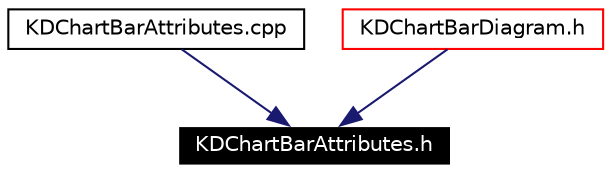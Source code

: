 digraph G
{
  edge [fontname="Helvetica",fontsize=10,labelfontname="Helvetica",labelfontsize=10];
  node [fontname="Helvetica",fontsize=10,shape=record];
  Node992 [label="KDChartBarAttributes.h",height=0.2,width=0.4,color="white", fillcolor="black", style="filled" fontcolor="white"];
  Node993 -> Node992 [color="midnightblue",fontsize=10,style="solid",fontname="Helvetica"];
  Node993 [label="KDChartBarAttributes.cpp",height=0.2,width=0.4,color="black",URL="$_k_d_chart_bar_attributes_8cpp.html"];
  Node994 -> Node992 [color="midnightblue",fontsize=10,style="solid",fontname="Helvetica"];
  Node994 [label="KDChartBarDiagram.h",height=0.2,width=0.4,color="red",URL="$_k_d_chart_bar_diagram_8h.html"];
}
